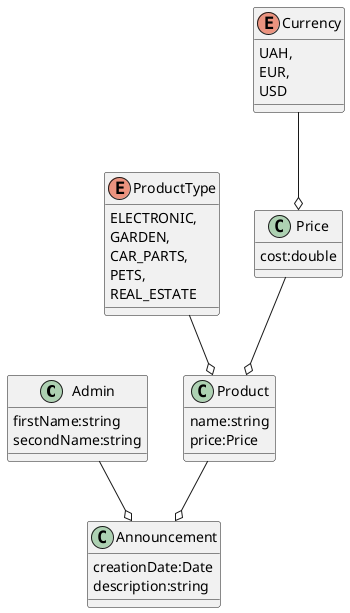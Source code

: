 @startuml
'https://plantuml.com/class-diagram


class Admin {
firstName:string
secondName:string
}

enum ProductType{
ELECTRONIC,
GARDEN,
CAR_PARTS,
PETS,
REAL_ESTATE
}

enum Currency{
UAH,
EUR,
USD
}

class Price{
cost:double
}

class Product{
name:string
price:Price
}

class Announcement{
creationDate:Date
description:string
}

Admin --o Announcement
Product --o Announcement
Currency --o Price
Price --o Product
ProductType --o Product


@enduml
